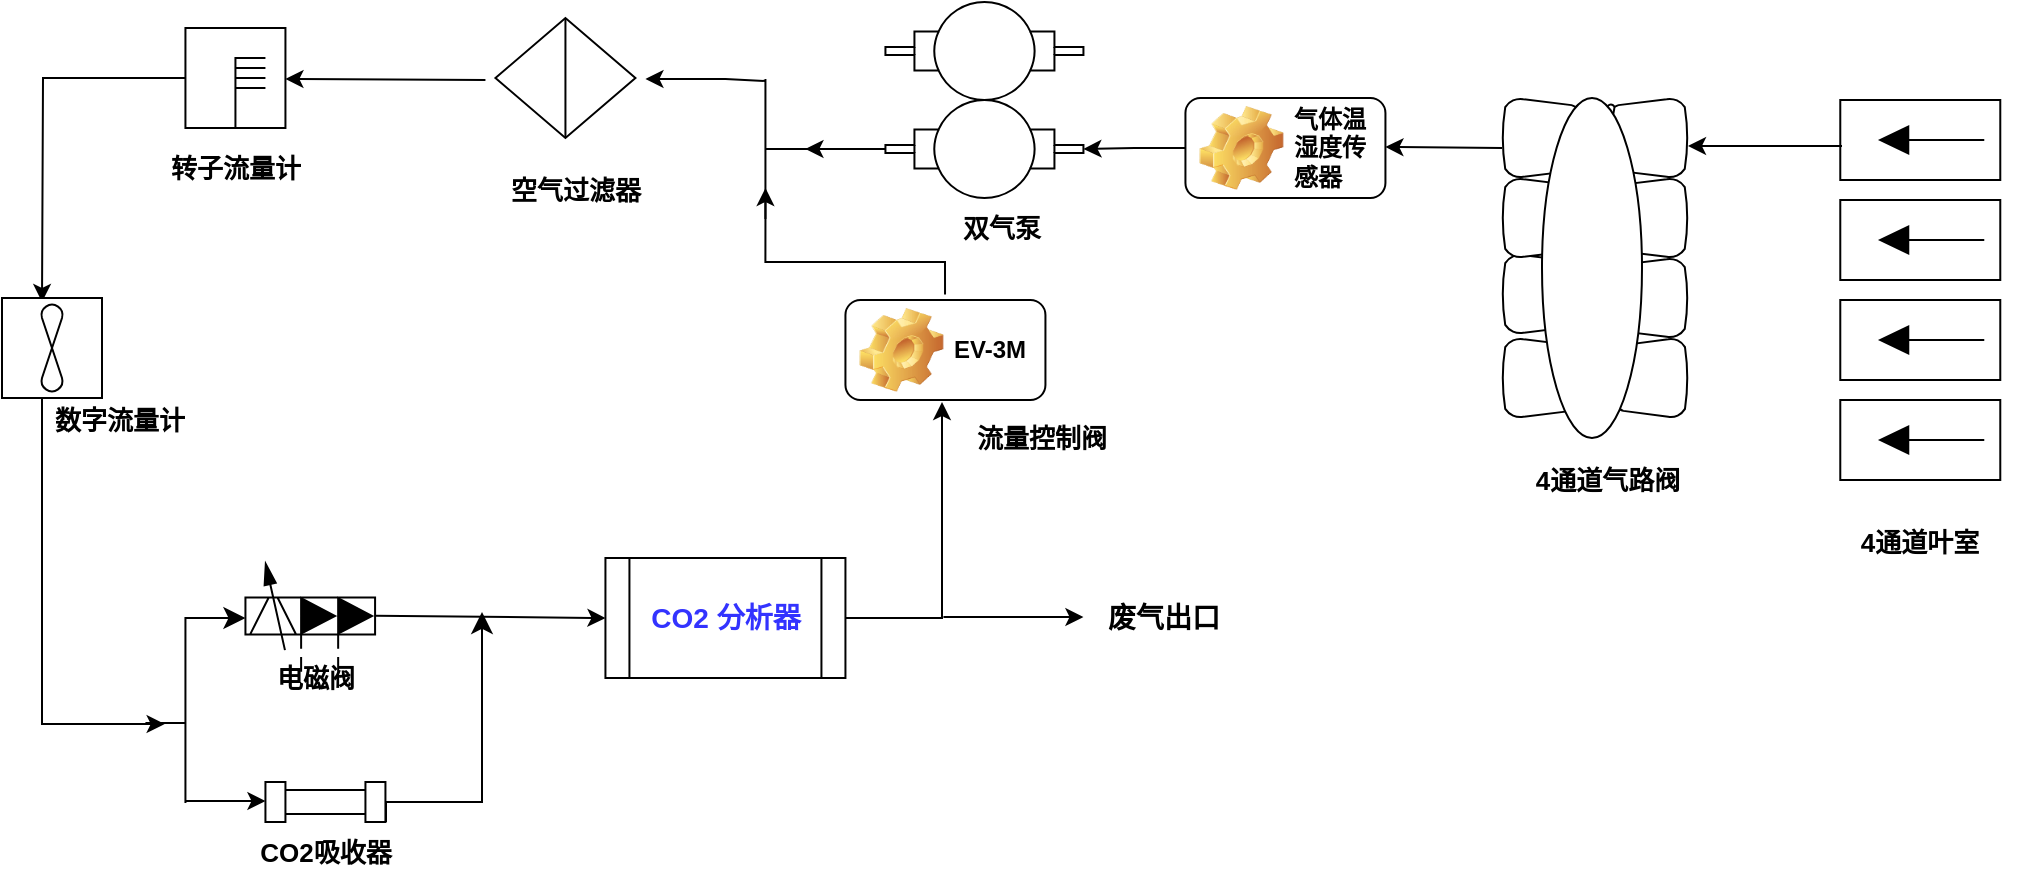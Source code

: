<mxfile version="22.0.8" type="github">
  <diagram name="第 1 页" id="QulgkRsqPVAeYC6WXrVD">
    <mxGraphModel dx="1427" dy="738" grid="1" gridSize="10" guides="1" tooltips="1" connect="1" arrows="1" fold="1" page="1" pageScale="1" pageWidth="1169" pageHeight="827" math="0" shadow="0">
      <root>
        <mxCell id="0" />
        <mxCell id="1" parent="0" />
        <mxCell id="1QKGybhPdsCrPBbOhNYo-73" style="edgeStyle=orthogonalEdgeStyle;rounded=0;orthogonalLoop=1;jettySize=auto;html=1;" parent="1" source="1QKGybhPdsCrPBbOhNYo-1" edge="1">
          <mxGeometry relative="1" as="geometry">
            <mxPoint x="70" y="190" as="targetPoint" />
          </mxGeometry>
        </mxCell>
        <mxCell id="1QKGybhPdsCrPBbOhNYo-1" value="" style="verticalLabelPosition=bottom;align=center;outlineConnect=0;dashed=0;html=1;verticalAlign=top;shape=mxgraph.pid.flow_sensors.averging_pitot_tube;direction=west;" parent="1" vertex="1">
          <mxGeometry x="141.72" y="53" width="50" height="50" as="geometry" />
        </mxCell>
        <mxCell id="1QKGybhPdsCrPBbOhNYo-5" value="" style="shape=mxgraph.pid.pumps.vacuum_pump;html=1;pointerEvents=1;align=center;verticalLabelPosition=bottom;verticalAlign=top;dashed=0;direction=west;" parent="1" vertex="1">
          <mxGeometry x="491.72" y="40" width="99" height="49" as="geometry" />
        </mxCell>
        <mxCell id="1QKGybhPdsCrPBbOhNYo-50" style="edgeStyle=orthogonalEdgeStyle;rounded=0;orthogonalLoop=1;jettySize=auto;html=1;" parent="1" source="1QKGybhPdsCrPBbOhNYo-6" edge="1">
          <mxGeometry relative="1" as="geometry">
            <mxPoint x="451.72" y="113.5" as="targetPoint" />
          </mxGeometry>
        </mxCell>
        <mxCell id="1QKGybhPdsCrPBbOhNYo-6" value="" style="shape=mxgraph.pid.pumps.vacuum_pump;html=1;pointerEvents=1;align=center;verticalLabelPosition=bottom;verticalAlign=top;dashed=0;direction=west;" parent="1" vertex="1">
          <mxGeometry x="491.72" y="89" width="99" height="49" as="geometry" />
        </mxCell>
        <mxCell id="1QKGybhPdsCrPBbOhNYo-14" value="" style="verticalLabelPosition=bottom;html=1;verticalAlign=top;align=center;shape=mxgraph.floorplan.office_chair;shadow=0;direction=south;" parent="1" vertex="1">
          <mxGeometry x="800" y="208" width="43" height="40" as="geometry" />
        </mxCell>
        <mxCell id="1QKGybhPdsCrPBbOhNYo-15" value="" style="verticalLabelPosition=bottom;html=1;verticalAlign=top;align=center;shape=mxgraph.floorplan.office_chair;shadow=0;direction=north;" parent="1" vertex="1">
          <mxGeometry x="853" y="208" width="40" height="40" as="geometry" />
        </mxCell>
        <mxCell id="1QKGybhPdsCrPBbOhNYo-18" value="" style="verticalLabelPosition=bottom;html=1;verticalAlign=top;align=center;shape=mxgraph.floorplan.office_chair;shadow=0;direction=south;" parent="1" vertex="1">
          <mxGeometry x="800" y="166" width="43" height="40" as="geometry" />
        </mxCell>
        <mxCell id="1QKGybhPdsCrPBbOhNYo-19" value="" style="verticalLabelPosition=bottom;html=1;verticalAlign=top;align=center;shape=mxgraph.floorplan.office_chair;shadow=0;direction=north;" parent="1" vertex="1">
          <mxGeometry x="850" y="168" width="43" height="40" as="geometry" />
        </mxCell>
        <mxCell id="1QKGybhPdsCrPBbOhNYo-20" value="" style="verticalLabelPosition=bottom;html=1;verticalAlign=top;align=center;shape=mxgraph.floorplan.office_chair;shadow=0;direction=south;" parent="1" vertex="1">
          <mxGeometry x="800" y="128" width="43" height="40" as="geometry" />
        </mxCell>
        <mxCell id="1QKGybhPdsCrPBbOhNYo-21" value="" style="verticalLabelPosition=bottom;html=1;verticalAlign=top;align=center;shape=mxgraph.floorplan.office_chair;shadow=0;direction=north;" parent="1" vertex="1">
          <mxGeometry x="850" y="128" width="43" height="40" as="geometry" />
        </mxCell>
        <mxCell id="1QKGybhPdsCrPBbOhNYo-22" value="" style="verticalLabelPosition=bottom;html=1;verticalAlign=top;align=center;shape=mxgraph.floorplan.office_chair;shadow=0;direction=south;" parent="1" vertex="1">
          <mxGeometry x="800" y="88" width="43" height="40" as="geometry" />
        </mxCell>
        <mxCell id="1QKGybhPdsCrPBbOhNYo-23" value="" style="verticalLabelPosition=bottom;html=1;verticalAlign=top;align=center;shape=mxgraph.floorplan.office_chair;shadow=0;direction=north;" parent="1" vertex="1">
          <mxGeometry x="850" y="88" width="43" height="40" as="geometry" />
        </mxCell>
        <mxCell id="1QKGybhPdsCrPBbOhNYo-32" value="" style="shape=ellipse;shadow=0;html=1;direction=south;" parent="1" vertex="1">
          <mxGeometry x="820" y="88" width="50" height="170" as="geometry" />
        </mxCell>
        <mxCell id="1QKGybhPdsCrPBbOhNYo-33" value="" style="verticalLabelPosition=bottom;outlineConnect=0;align=center;dashed=0;html=1;verticalAlign=top;shape=mxgraph.pid.misc.conveyor2;flipH=1;" parent="1" vertex="1">
          <mxGeometry x="969.14" y="89" width="80" height="40" as="geometry" />
        </mxCell>
        <mxCell id="1QKGybhPdsCrPBbOhNYo-34" value="" style="verticalLabelPosition=bottom;outlineConnect=0;align=center;dashed=0;html=1;verticalAlign=top;shape=mxgraph.pid.misc.conveyor2;flipH=1;" parent="1" vertex="1">
          <mxGeometry x="969.14" y="139" width="80" height="40" as="geometry" />
        </mxCell>
        <mxCell id="1QKGybhPdsCrPBbOhNYo-35" value="" style="verticalLabelPosition=bottom;outlineConnect=0;align=center;dashed=0;html=1;verticalAlign=top;shape=mxgraph.pid.misc.conveyor2;flipH=1;" parent="1" vertex="1">
          <mxGeometry x="969.14" y="189" width="80" height="40" as="geometry" />
        </mxCell>
        <mxCell id="1QKGybhPdsCrPBbOhNYo-36" value="" style="verticalLabelPosition=bottom;outlineConnect=0;align=center;dashed=0;html=1;verticalAlign=top;shape=mxgraph.pid.misc.conveyor2;flipH=1;" parent="1" vertex="1">
          <mxGeometry x="969.14" y="239" width="80" height="40" as="geometry" />
        </mxCell>
        <mxCell id="1QKGybhPdsCrPBbOhNYo-38" value="气体温湿度传感器" style="label;whiteSpace=wrap;html=1;image=img/clipart/Gear_128x128.png" parent="1" vertex="1">
          <mxGeometry x="641.72" y="88" width="100" height="50" as="geometry" />
        </mxCell>
        <mxCell id="1QKGybhPdsCrPBbOhNYo-43" value="" style="endArrow=classic;html=1;rounded=0;" parent="1" edge="1">
          <mxGeometry width="50" height="50" relative="1" as="geometry">
            <mxPoint x="800" y="113" as="sourcePoint" />
            <mxPoint x="741.72" y="112.5" as="targetPoint" />
          </mxGeometry>
        </mxCell>
        <mxCell id="1QKGybhPdsCrPBbOhNYo-47" style="edgeStyle=orthogonalEdgeStyle;rounded=0;orthogonalLoop=1;jettySize=auto;html=1;entryX=0;entryY=0.5;entryDx=0;entryDy=0;entryPerimeter=0;" parent="1" source="1QKGybhPdsCrPBbOhNYo-38" target="1QKGybhPdsCrPBbOhNYo-6" edge="1">
          <mxGeometry relative="1" as="geometry" />
        </mxCell>
        <mxCell id="1QKGybhPdsCrPBbOhNYo-55" value="" style="shape=sortShape;perimeter=rhombusPerimeter;whiteSpace=wrap;html=1;direction=west;rotation=90;" parent="1" vertex="1">
          <mxGeometry x="301.72" y="43" width="60" height="70" as="geometry" />
        </mxCell>
        <mxCell id="1QKGybhPdsCrPBbOhNYo-58" value="" style="endArrow=classic;html=1;rounded=0;" parent="1" edge="1">
          <mxGeometry width="50" height="50" relative="1" as="geometry">
            <mxPoint x="431.72" y="79.5" as="sourcePoint" />
            <mxPoint x="371.72" y="78.5" as="targetPoint" />
            <Array as="points">
              <mxPoint x="411.72" y="78.5" />
            </Array>
          </mxGeometry>
        </mxCell>
        <mxCell id="1QKGybhPdsCrPBbOhNYo-59" value="EV-3M" style="label;whiteSpace=wrap;html=1;image=img/clipart/Gear_128x128.png" parent="1" vertex="1">
          <mxGeometry x="471.72" y="189" width="100" height="50" as="geometry" />
        </mxCell>
        <mxCell id="1QKGybhPdsCrPBbOhNYo-60" value="" style="verticalLabelPosition=bottom;align=center;dashed=0;html=1;verticalAlign=top;shape=mxgraph.pid.piping.flange_in;pointerEvents=1;direction=west;" parent="1" vertex="1">
          <mxGeometry x="431.72" y="78.5" width="25" height="70" as="geometry" />
        </mxCell>
        <mxCell id="1QKGybhPdsCrPBbOhNYo-62" value="" style="endArrow=classic;html=1;rounded=0;" parent="1" edge="1">
          <mxGeometry width="50" height="50" relative="1" as="geometry">
            <mxPoint x="970" y="112" as="sourcePoint" />
            <mxPoint x="893" y="112" as="targetPoint" />
          </mxGeometry>
        </mxCell>
        <mxCell id="1QKGybhPdsCrPBbOhNYo-63" value="" style="endArrow=classic;html=1;rounded=0;" parent="1" edge="1">
          <mxGeometry width="50" height="50" relative="1" as="geometry">
            <mxPoint x="291.72" y="79" as="sourcePoint" />
            <mxPoint x="191.72" y="78.5" as="targetPoint" />
          </mxGeometry>
        </mxCell>
        <mxCell id="1QKGybhPdsCrPBbOhNYo-96" style="edgeStyle=orthogonalEdgeStyle;rounded=0;orthogonalLoop=1;jettySize=auto;html=1;" parent="1" source="1QKGybhPdsCrPBbOhNYo-64" edge="1">
          <mxGeometry relative="1" as="geometry">
            <mxPoint x="520" y="240" as="targetPoint" />
            <Array as="points">
              <mxPoint x="520" y="348" />
            </Array>
          </mxGeometry>
        </mxCell>
        <mxCell id="1QKGybhPdsCrPBbOhNYo-64" value="&lt;b&gt;&lt;font color=&quot;#3333ff&quot; style=&quot;font-size: 14px;&quot;&gt;CO2 分析器&lt;/font&gt;&lt;/b&gt;" style="shape=process;whiteSpace=wrap;html=1;backgroundOutline=1;" parent="1" vertex="1">
          <mxGeometry x="351.72" y="318" width="120" height="60" as="geometry" />
        </mxCell>
        <mxCell id="1QKGybhPdsCrPBbOhNYo-71" value="废气出口" style="text;strokeColor=none;align=center;fillColor=none;html=1;verticalAlign=middle;whiteSpace=wrap;rounded=0;fontStyle=1;fontSize=14;" parent="1" vertex="1">
          <mxGeometry x="590.72" y="335.5" width="80" height="25" as="geometry" />
        </mxCell>
        <mxCell id="1QKGybhPdsCrPBbOhNYo-74" value="" style="verticalLabelPosition=bottom;align=center;dashed=0;html=1;verticalAlign=top;shape=mxgraph.pid.piping.flange_in;pointerEvents=1;direction=east;" parent="1" vertex="1">
          <mxGeometry x="121.72" y="360.5" width="20" height="80" as="geometry" />
        </mxCell>
        <mxCell id="1QKGybhPdsCrPBbOhNYo-76" style="edgeStyle=orthogonalEdgeStyle;rounded=0;orthogonalLoop=1;jettySize=auto;html=1;" parent="1" source="yiKaTHYhzg04l1ZjCBSl-12" edge="1">
          <mxGeometry relative="1" as="geometry">
            <mxPoint x="80.0" y="213" as="sourcePoint" />
            <mxPoint x="131.33" y="401" as="targetPoint" />
            <Array as="points">
              <mxPoint x="70" y="401" />
            </Array>
          </mxGeometry>
        </mxCell>
        <mxCell id="1QKGybhPdsCrPBbOhNYo-78" value="" style="endArrow=classic;html=1;rounded=0;" parent="1" edge="1">
          <mxGeometry width="50" height="50" relative="1" as="geometry">
            <mxPoint x="141.72" y="439.5" as="sourcePoint" />
            <mxPoint x="181.72" y="439.5" as="targetPoint" />
          </mxGeometry>
        </mxCell>
        <mxCell id="1QKGybhPdsCrPBbOhNYo-81" value="" style="shape=mxgraph.pid.heat_exchangers.single_pass_heat_exchanger;html=1;pointerEvents=1;align=center;verticalLabelPosition=bottom;verticalAlign=top;dashed=0;" parent="1" vertex="1">
          <mxGeometry x="181.72" y="430" width="60" height="20" as="geometry" />
        </mxCell>
        <mxCell id="1QKGybhPdsCrPBbOhNYo-84" value="" style="edgeStyle=elbowEdgeStyle;elbow=horizontal;endArrow=classic;html=1;curved=0;rounded=0;endSize=8;startSize=8;exitX=1;exitY=0;exitDx=0;exitDy=0;exitPerimeter=0;" parent="1" source="1QKGybhPdsCrPBbOhNYo-74" edge="1">
          <mxGeometry width="50" height="50" relative="1" as="geometry">
            <mxPoint x="146.72" y="388" as="sourcePoint" />
            <mxPoint x="171.72" y="348" as="targetPoint" />
            <Array as="points">
              <mxPoint x="141.72" y="363" />
            </Array>
          </mxGeometry>
        </mxCell>
        <mxCell id="1QKGybhPdsCrPBbOhNYo-85" value="" style="verticalLabelPosition=bottom;aspect=fixed;html=1;verticalAlign=top;fillColor=strokeColor;align=center;outlineConnect=0;shape=mxgraph.fluid_power.x10200;points=[[0,0.31,0],[0,0.48,0],[0,0.65,0],[1,0.31,0],[1,0.48,0],[1,0.65,0],[0.43,1,0],[0.715,1,0]]" parent="1" vertex="1">
          <mxGeometry x="171.72" y="321.07" width="64.82" height="53.86" as="geometry" />
        </mxCell>
        <mxCell id="1QKGybhPdsCrPBbOhNYo-86" value="" style="endArrow=classic;html=1;rounded=0;exitX=1;exitY=0.48;exitDx=0;exitDy=0;exitPerimeter=0;" parent="1" source="1QKGybhPdsCrPBbOhNYo-85" edge="1">
          <mxGeometry width="50" height="50" relative="1" as="geometry">
            <mxPoint x="271.72" y="348" as="sourcePoint" />
            <mxPoint x="351.72" y="348" as="targetPoint" />
          </mxGeometry>
        </mxCell>
        <mxCell id="1QKGybhPdsCrPBbOhNYo-94" value="" style="endArrow=classic;html=1;rounded=0;" parent="1" edge="1">
          <mxGeometry width="50" height="50" relative="1" as="geometry">
            <mxPoint x="520.72" y="347.5" as="sourcePoint" />
            <mxPoint x="590.72" y="347.5" as="targetPoint" />
          </mxGeometry>
        </mxCell>
        <mxCell id="1QKGybhPdsCrPBbOhNYo-97" style="edgeStyle=orthogonalEdgeStyle;rounded=0;orthogonalLoop=1;jettySize=auto;html=1;entryX=1;entryY=0.079;entryDx=0;entryDy=0;entryPerimeter=0;exitX=0.498;exitY=-0.054;exitDx=0;exitDy=0;exitPerimeter=0;" parent="1" source="1QKGybhPdsCrPBbOhNYo-59" edge="1">
          <mxGeometry relative="1" as="geometry">
            <Array as="points">
              <mxPoint x="522" y="170" />
              <mxPoint x="432" y="170" />
            </Array>
            <mxPoint x="521.72" y="179.03" as="sourcePoint" />
            <mxPoint x="431.74" y="133.0" as="targetPoint" />
          </mxGeometry>
        </mxCell>
        <mxCell id="1QKGybhPdsCrPBbOhNYo-98" value="空气过滤器" style="text;strokeColor=none;align=center;fillColor=none;html=1;verticalAlign=middle;whiteSpace=wrap;rounded=0;fontStyle=1;fontSize=13;" parent="1" vertex="1">
          <mxGeometry x="301.72" y="118.5" width="70" height="30" as="geometry" />
        </mxCell>
        <mxCell id="1QKGybhPdsCrPBbOhNYo-100" value="" style="edgeStyle=segmentEdgeStyle;endArrow=classic;html=1;curved=0;rounded=0;endSize=8;startSize=8;" parent="1" edge="1">
          <mxGeometry width="50" height="50" relative="1" as="geometry">
            <mxPoint x="242" y="450" as="sourcePoint" />
            <mxPoint x="290" y="344.97" as="targetPoint" />
            <Array as="points">
              <mxPoint x="242" y="440" />
              <mxPoint x="290" y="440" />
            </Array>
          </mxGeometry>
        </mxCell>
        <mxCell id="yiKaTHYhzg04l1ZjCBSl-1" value="&lt;font style=&quot;font-size: 13px;&quot;&gt;&lt;b&gt;电磁阀&lt;/b&gt;&lt;/font&gt;" style="text;strokeColor=none;align=center;fillColor=none;html=1;verticalAlign=middle;whiteSpace=wrap;rounded=0;" vertex="1" parent="1">
          <mxGeometry x="176.54" y="363" width="60" height="30" as="geometry" />
        </mxCell>
        <mxCell id="yiKaTHYhzg04l1ZjCBSl-2" value="数字流量计" style="text;strokeColor=none;align=center;fillColor=none;html=1;verticalAlign=middle;whiteSpace=wrap;rounded=0;fontStyle=1;fontSize=13;" vertex="1" parent="1">
          <mxGeometry x="70" y="238" width="78.28" height="22" as="geometry" />
        </mxCell>
        <mxCell id="yiKaTHYhzg04l1ZjCBSl-4" value="转子流量计" style="text;strokeColor=none;align=center;fillColor=none;html=1;verticalAlign=middle;whiteSpace=wrap;rounded=0;fontStyle=1;fontSize=13;" vertex="1" parent="1">
          <mxGeometry x="132.58" y="108" width="68.28" height="30" as="geometry" />
        </mxCell>
        <mxCell id="yiKaTHYhzg04l1ZjCBSl-5" value="流量控制阀" style="text;strokeColor=none;align=center;fillColor=none;html=1;verticalAlign=middle;whiteSpace=wrap;rounded=0;fontStyle=1;fontSize=13;" vertex="1" parent="1">
          <mxGeometry x="520" y="243" width="100" height="30" as="geometry" />
        </mxCell>
        <mxCell id="yiKaTHYhzg04l1ZjCBSl-6" value="双气泵" style="text;strokeColor=none;align=center;fillColor=none;html=1;verticalAlign=middle;whiteSpace=wrap;rounded=0;fontStyle=1;fontSize=13;" vertex="1" parent="1">
          <mxGeometry x="520" y="138" width="60" height="30" as="geometry" />
        </mxCell>
        <mxCell id="yiKaTHYhzg04l1ZjCBSl-9" value="4通道气路阀" style="text;strokeColor=none;align=center;fillColor=none;html=1;verticalAlign=middle;whiteSpace=wrap;rounded=0;fontStyle=1;fontSize=13;" vertex="1" parent="1">
          <mxGeometry x="808.28" y="264" width="90" height="30" as="geometry" />
        </mxCell>
        <mxCell id="yiKaTHYhzg04l1ZjCBSl-10" value="4通道叶室" style="text;strokeColor=none;align=center;fillColor=none;html=1;verticalAlign=middle;whiteSpace=wrap;rounded=0;fontStyle=1;fontSize=13;" vertex="1" parent="1">
          <mxGeometry x="960.0" y="295" width="98.28" height="30" as="geometry" />
        </mxCell>
        <mxCell id="yiKaTHYhzg04l1ZjCBSl-11" value="CO2吸收器" style="text;strokeColor=none;align=center;fillColor=none;html=1;verticalAlign=middle;whiteSpace=wrap;rounded=0;fontStyle=1;fontSize=13;" vertex="1" parent="1">
          <mxGeometry x="167.58" y="450" width="88.28" height="30" as="geometry" />
        </mxCell>
        <mxCell id="yiKaTHYhzg04l1ZjCBSl-12" value="" style="verticalLabelPosition=bottom;align=center;outlineConnect=0;dashed=0;html=1;verticalAlign=top;shape=mxgraph.pid.flow_sensors.turbine;" vertex="1" parent="1">
          <mxGeometry x="50" y="188" width="50" height="50" as="geometry" />
        </mxCell>
      </root>
    </mxGraphModel>
  </diagram>
</mxfile>
